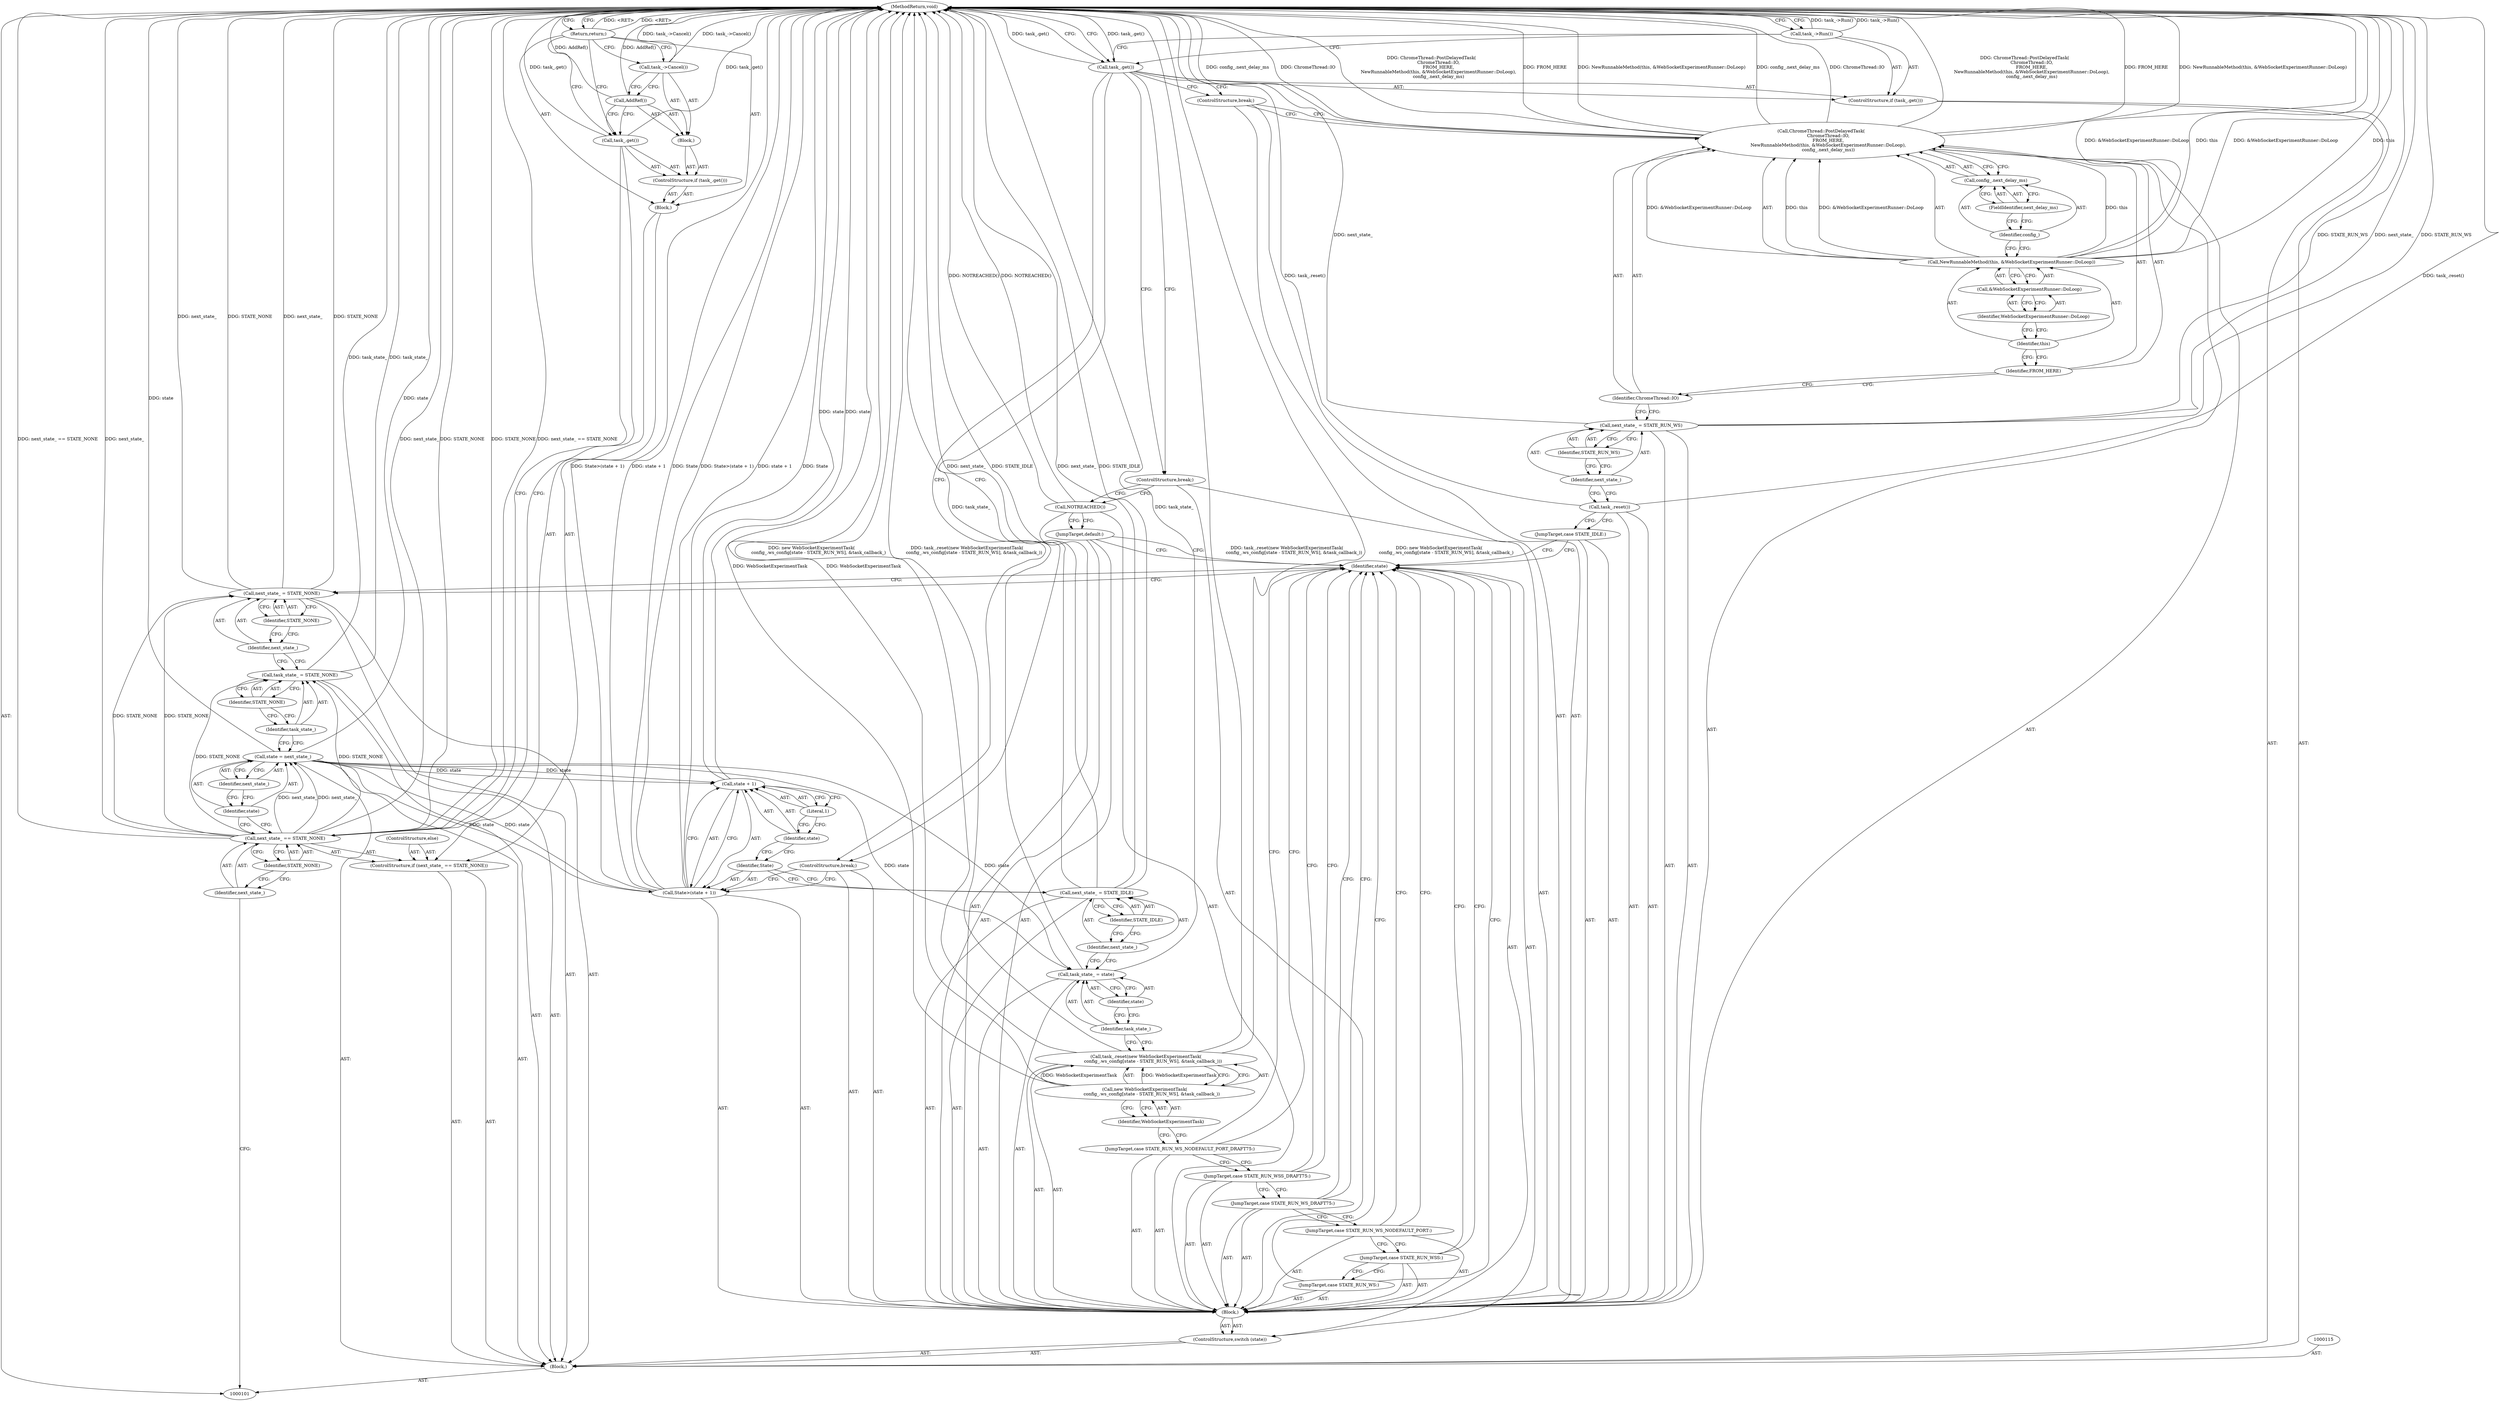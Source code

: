 digraph "0_Chrome_97854fdfa143fde639e62aa64a897edab76a8992" {
"1000171" [label="(MethodReturn,void)"];
"1000102" [label="(Block,)"];
"1000118" [label="(Identifier,next_state_)"];
"1000116" [label="(Call,state = next_state_)"];
"1000117" [label="(Identifier,state)"];
"1000121" [label="(Identifier,STATE_NONE)"];
"1000119" [label="(Call,task_state_ = STATE_NONE)"];
"1000120" [label="(Identifier,task_state_)"];
"1000124" [label="(Identifier,STATE_NONE)"];
"1000122" [label="(Call,next_state_ = STATE_NONE)"];
"1000123" [label="(Identifier,next_state_)"];
"1000126" [label="(Identifier,state)"];
"1000127" [label="(Block,)"];
"1000125" [label="(ControlStructure,switch (state))"];
"1000128" [label="(JumpTarget,case STATE_IDLE:)"];
"1000129" [label="(Call,task_.reset())"];
"1000132" [label="(Identifier,STATE_RUN_WS)"];
"1000130" [label="(Call,next_state_ = STATE_RUN_WS)"];
"1000131" [label="(Identifier,next_state_)"];
"1000133" [label="(Call,ChromeThread::PostDelayedTask(\n          ChromeThread::IO,\n          FROM_HERE,\n          NewRunnableMethod(this, &WebSocketExperimentRunner::DoLoop),\n          config_.next_delay_ms))"];
"1000134" [label="(Identifier,ChromeThread::IO)"];
"1000106" [label="(Identifier,STATE_NONE)"];
"1000103" [label="(ControlStructure,if (next_state_ == STATE_NONE))"];
"1000107" [label="(Block,)"];
"1000104" [label="(Call,next_state_ == STATE_NONE)"];
"1000105" [label="(Identifier,next_state_)"];
"1000135" [label="(Identifier,FROM_HERE)"];
"1000136" [label="(Call,NewRunnableMethod(this, &WebSocketExperimentRunner::DoLoop))"];
"1000137" [label="(Identifier,this)"];
"1000138" [label="(Call,&WebSocketExperimentRunner::DoLoop)"];
"1000139" [label="(Identifier,WebSocketExperimentRunner::DoLoop)"];
"1000140" [label="(Call,config_.next_delay_ms)"];
"1000141" [label="(Identifier,config_)"];
"1000142" [label="(FieldIdentifier,next_delay_ms)"];
"1000143" [label="(ControlStructure,break;)"];
"1000144" [label="(JumpTarget,case STATE_RUN_WS:)"];
"1000145" [label="(JumpTarget,case STATE_RUN_WSS:)"];
"1000146" [label="(JumpTarget,case STATE_RUN_WS_NODEFAULT_PORT:)"];
"1000147" [label="(JumpTarget,case STATE_RUN_WS_DRAFT75:)"];
"1000148" [label="(JumpTarget,case STATE_RUN_WSS_DRAFT75:)"];
"1000149" [label="(JumpTarget,case STATE_RUN_WS_NODEFAULT_PORT_DRAFT75:)"];
"1000110" [label="(Block,)"];
"1000108" [label="(ControlStructure,if (task_.get()))"];
"1000109" [label="(Call,task_.get())"];
"1000151" [label="(Call,new WebSocketExperimentTask(\n          config_.ws_config[state - STATE_RUN_WS], &task_callback_))"];
"1000152" [label="(Identifier,WebSocketExperimentTask)"];
"1000150" [label="(Call,task_.reset(new WebSocketExperimentTask(\n          config_.ws_config[state - STATE_RUN_WS], &task_callback_)))"];
"1000155" [label="(Identifier,state)"];
"1000153" [label="(Call,task_state_ = state)"];
"1000154" [label="(Identifier,task_state_)"];
"1000158" [label="(Identifier,STATE_IDLE)"];
"1000156" [label="(Call,next_state_ = STATE_IDLE)"];
"1000157" [label="(Identifier,next_state_)"];
"1000114" [label="(ControlStructure,else)"];
"1000159" [label="(Call,State>(state + 1))"];
"1000160" [label="(Identifier,State)"];
"1000161" [label="(Call,state + 1)"];
"1000162" [label="(Identifier,state)"];
"1000163" [label="(Literal,1)"];
"1000164" [label="(ControlStructure,break;)"];
"1000165" [label="(JumpTarget,default:)"];
"1000166" [label="(Call,NOTREACHED())"];
"1000111" [label="(Call,AddRef())"];
"1000167" [label="(ControlStructure,break;)"];
"1000168" [label="(ControlStructure,if (task_.get()))"];
"1000169" [label="(Call,task_.get())"];
"1000170" [label="(Call,task_->Run())"];
"1000112" [label="(Call,task_->Cancel())"];
"1000113" [label="(Return,return;)"];
"1000171" -> "1000101"  [label="AST: "];
"1000171" -> "1000113"  [label="CFG: "];
"1000171" -> "1000170"  [label="CFG: "];
"1000171" -> "1000169"  [label="CFG: "];
"1000113" -> "1000171"  [label="DDG: <RET>"];
"1000150" -> "1000171"  [label="DDG: new WebSocketExperimentTask(\n          config_.ws_config[state - STATE_RUN_WS], &task_callback_)"];
"1000150" -> "1000171"  [label="DDG: task_.reset(new WebSocketExperimentTask(\n          config_.ws_config[state - STATE_RUN_WS], &task_callback_))"];
"1000169" -> "1000171"  [label="DDG: task_.get()"];
"1000156" -> "1000171"  [label="DDG: next_state_"];
"1000156" -> "1000171"  [label="DDG: STATE_IDLE"];
"1000104" -> "1000171"  [label="DDG: next_state_ == STATE_NONE"];
"1000104" -> "1000171"  [label="DDG: next_state_"];
"1000104" -> "1000171"  [label="DDG: STATE_NONE"];
"1000159" -> "1000171"  [label="DDG: State"];
"1000159" -> "1000171"  [label="DDG: State>(state + 1)"];
"1000159" -> "1000171"  [label="DDG: state + 1"];
"1000153" -> "1000171"  [label="DDG: task_state_"];
"1000161" -> "1000171"  [label="DDG: state"];
"1000116" -> "1000171"  [label="DDG: state"];
"1000122" -> "1000171"  [label="DDG: next_state_"];
"1000122" -> "1000171"  [label="DDG: STATE_NONE"];
"1000130" -> "1000171"  [label="DDG: STATE_RUN_WS"];
"1000130" -> "1000171"  [label="DDG: next_state_"];
"1000166" -> "1000171"  [label="DDG: NOTREACHED()"];
"1000133" -> "1000171"  [label="DDG: config_.next_delay_ms"];
"1000133" -> "1000171"  [label="DDG: ChromeThread::IO"];
"1000133" -> "1000171"  [label="DDG: ChromeThread::PostDelayedTask(\n          ChromeThread::IO,\n          FROM_HERE,\n          NewRunnableMethod(this, &WebSocketExperimentRunner::DoLoop),\n          config_.next_delay_ms)"];
"1000133" -> "1000171"  [label="DDG: FROM_HERE"];
"1000133" -> "1000171"  [label="DDG: NewRunnableMethod(this, &WebSocketExperimentRunner::DoLoop)"];
"1000151" -> "1000171"  [label="DDG: WebSocketExperimentTask"];
"1000129" -> "1000171"  [label="DDG: task_.reset()"];
"1000112" -> "1000171"  [label="DDG: task_->Cancel()"];
"1000119" -> "1000171"  [label="DDG: task_state_"];
"1000170" -> "1000171"  [label="DDG: task_->Run()"];
"1000136" -> "1000171"  [label="DDG: &WebSocketExperimentRunner::DoLoop"];
"1000136" -> "1000171"  [label="DDG: this"];
"1000111" -> "1000171"  [label="DDG: AddRef()"];
"1000109" -> "1000171"  [label="DDG: task_.get()"];
"1000102" -> "1000101"  [label="AST: "];
"1000103" -> "1000102"  [label="AST: "];
"1000115" -> "1000102"  [label="AST: "];
"1000116" -> "1000102"  [label="AST: "];
"1000119" -> "1000102"  [label="AST: "];
"1000122" -> "1000102"  [label="AST: "];
"1000125" -> "1000102"  [label="AST: "];
"1000168" -> "1000102"  [label="AST: "];
"1000118" -> "1000116"  [label="AST: "];
"1000118" -> "1000117"  [label="CFG: "];
"1000116" -> "1000118"  [label="CFG: "];
"1000116" -> "1000102"  [label="AST: "];
"1000116" -> "1000118"  [label="CFG: "];
"1000117" -> "1000116"  [label="AST: "];
"1000118" -> "1000116"  [label="AST: "];
"1000120" -> "1000116"  [label="CFG: "];
"1000116" -> "1000171"  [label="DDG: state"];
"1000104" -> "1000116"  [label="DDG: next_state_"];
"1000116" -> "1000153"  [label="DDG: state"];
"1000116" -> "1000159"  [label="DDG: state"];
"1000116" -> "1000161"  [label="DDG: state"];
"1000117" -> "1000116"  [label="AST: "];
"1000117" -> "1000104"  [label="CFG: "];
"1000118" -> "1000117"  [label="CFG: "];
"1000121" -> "1000119"  [label="AST: "];
"1000121" -> "1000120"  [label="CFG: "];
"1000119" -> "1000121"  [label="CFG: "];
"1000119" -> "1000102"  [label="AST: "];
"1000119" -> "1000121"  [label="CFG: "];
"1000120" -> "1000119"  [label="AST: "];
"1000121" -> "1000119"  [label="AST: "];
"1000123" -> "1000119"  [label="CFG: "];
"1000119" -> "1000171"  [label="DDG: task_state_"];
"1000104" -> "1000119"  [label="DDG: STATE_NONE"];
"1000120" -> "1000119"  [label="AST: "];
"1000120" -> "1000116"  [label="CFG: "];
"1000121" -> "1000120"  [label="CFG: "];
"1000124" -> "1000122"  [label="AST: "];
"1000124" -> "1000123"  [label="CFG: "];
"1000122" -> "1000124"  [label="CFG: "];
"1000122" -> "1000102"  [label="AST: "];
"1000122" -> "1000124"  [label="CFG: "];
"1000123" -> "1000122"  [label="AST: "];
"1000124" -> "1000122"  [label="AST: "];
"1000126" -> "1000122"  [label="CFG: "];
"1000122" -> "1000171"  [label="DDG: next_state_"];
"1000122" -> "1000171"  [label="DDG: STATE_NONE"];
"1000104" -> "1000122"  [label="DDG: STATE_NONE"];
"1000123" -> "1000122"  [label="AST: "];
"1000123" -> "1000119"  [label="CFG: "];
"1000124" -> "1000123"  [label="CFG: "];
"1000126" -> "1000125"  [label="AST: "];
"1000126" -> "1000122"  [label="CFG: "];
"1000128" -> "1000126"  [label="CFG: "];
"1000144" -> "1000126"  [label="CFG: "];
"1000145" -> "1000126"  [label="CFG: "];
"1000146" -> "1000126"  [label="CFG: "];
"1000147" -> "1000126"  [label="CFG: "];
"1000148" -> "1000126"  [label="CFG: "];
"1000149" -> "1000126"  [label="CFG: "];
"1000165" -> "1000126"  [label="CFG: "];
"1000127" -> "1000125"  [label="AST: "];
"1000128" -> "1000127"  [label="AST: "];
"1000129" -> "1000127"  [label="AST: "];
"1000130" -> "1000127"  [label="AST: "];
"1000133" -> "1000127"  [label="AST: "];
"1000143" -> "1000127"  [label="AST: "];
"1000144" -> "1000127"  [label="AST: "];
"1000145" -> "1000127"  [label="AST: "];
"1000146" -> "1000127"  [label="AST: "];
"1000147" -> "1000127"  [label="AST: "];
"1000148" -> "1000127"  [label="AST: "];
"1000149" -> "1000127"  [label="AST: "];
"1000150" -> "1000127"  [label="AST: "];
"1000153" -> "1000127"  [label="AST: "];
"1000156" -> "1000127"  [label="AST: "];
"1000159" -> "1000127"  [label="AST: "];
"1000164" -> "1000127"  [label="AST: "];
"1000165" -> "1000127"  [label="AST: "];
"1000166" -> "1000127"  [label="AST: "];
"1000167" -> "1000127"  [label="AST: "];
"1000125" -> "1000102"  [label="AST: "];
"1000126" -> "1000125"  [label="AST: "];
"1000127" -> "1000125"  [label="AST: "];
"1000128" -> "1000127"  [label="AST: "];
"1000128" -> "1000126"  [label="CFG: "];
"1000129" -> "1000128"  [label="CFG: "];
"1000129" -> "1000127"  [label="AST: "];
"1000129" -> "1000128"  [label="CFG: "];
"1000131" -> "1000129"  [label="CFG: "];
"1000129" -> "1000171"  [label="DDG: task_.reset()"];
"1000132" -> "1000130"  [label="AST: "];
"1000132" -> "1000131"  [label="CFG: "];
"1000130" -> "1000132"  [label="CFG: "];
"1000130" -> "1000127"  [label="AST: "];
"1000130" -> "1000132"  [label="CFG: "];
"1000131" -> "1000130"  [label="AST: "];
"1000132" -> "1000130"  [label="AST: "];
"1000134" -> "1000130"  [label="CFG: "];
"1000130" -> "1000171"  [label="DDG: STATE_RUN_WS"];
"1000130" -> "1000171"  [label="DDG: next_state_"];
"1000131" -> "1000130"  [label="AST: "];
"1000131" -> "1000129"  [label="CFG: "];
"1000132" -> "1000131"  [label="CFG: "];
"1000133" -> "1000127"  [label="AST: "];
"1000133" -> "1000140"  [label="CFG: "];
"1000134" -> "1000133"  [label="AST: "];
"1000135" -> "1000133"  [label="AST: "];
"1000136" -> "1000133"  [label="AST: "];
"1000140" -> "1000133"  [label="AST: "];
"1000143" -> "1000133"  [label="CFG: "];
"1000133" -> "1000171"  [label="DDG: config_.next_delay_ms"];
"1000133" -> "1000171"  [label="DDG: ChromeThread::IO"];
"1000133" -> "1000171"  [label="DDG: ChromeThread::PostDelayedTask(\n          ChromeThread::IO,\n          FROM_HERE,\n          NewRunnableMethod(this, &WebSocketExperimentRunner::DoLoop),\n          config_.next_delay_ms)"];
"1000133" -> "1000171"  [label="DDG: FROM_HERE"];
"1000133" -> "1000171"  [label="DDG: NewRunnableMethod(this, &WebSocketExperimentRunner::DoLoop)"];
"1000136" -> "1000133"  [label="DDG: this"];
"1000136" -> "1000133"  [label="DDG: &WebSocketExperimentRunner::DoLoop"];
"1000134" -> "1000133"  [label="AST: "];
"1000134" -> "1000130"  [label="CFG: "];
"1000135" -> "1000134"  [label="CFG: "];
"1000106" -> "1000104"  [label="AST: "];
"1000106" -> "1000105"  [label="CFG: "];
"1000104" -> "1000106"  [label="CFG: "];
"1000103" -> "1000102"  [label="AST: "];
"1000104" -> "1000103"  [label="AST: "];
"1000107" -> "1000103"  [label="AST: "];
"1000114" -> "1000103"  [label="AST: "];
"1000107" -> "1000103"  [label="AST: "];
"1000108" -> "1000107"  [label="AST: "];
"1000113" -> "1000107"  [label="AST: "];
"1000104" -> "1000103"  [label="AST: "];
"1000104" -> "1000106"  [label="CFG: "];
"1000105" -> "1000104"  [label="AST: "];
"1000106" -> "1000104"  [label="AST: "];
"1000109" -> "1000104"  [label="CFG: "];
"1000117" -> "1000104"  [label="CFG: "];
"1000104" -> "1000171"  [label="DDG: next_state_ == STATE_NONE"];
"1000104" -> "1000171"  [label="DDG: next_state_"];
"1000104" -> "1000171"  [label="DDG: STATE_NONE"];
"1000104" -> "1000116"  [label="DDG: next_state_"];
"1000104" -> "1000119"  [label="DDG: STATE_NONE"];
"1000104" -> "1000122"  [label="DDG: STATE_NONE"];
"1000105" -> "1000104"  [label="AST: "];
"1000105" -> "1000101"  [label="CFG: "];
"1000106" -> "1000105"  [label="CFG: "];
"1000135" -> "1000133"  [label="AST: "];
"1000135" -> "1000134"  [label="CFG: "];
"1000137" -> "1000135"  [label="CFG: "];
"1000136" -> "1000133"  [label="AST: "];
"1000136" -> "1000138"  [label="CFG: "];
"1000137" -> "1000136"  [label="AST: "];
"1000138" -> "1000136"  [label="AST: "];
"1000141" -> "1000136"  [label="CFG: "];
"1000136" -> "1000171"  [label="DDG: &WebSocketExperimentRunner::DoLoop"];
"1000136" -> "1000171"  [label="DDG: this"];
"1000136" -> "1000133"  [label="DDG: this"];
"1000136" -> "1000133"  [label="DDG: &WebSocketExperimentRunner::DoLoop"];
"1000137" -> "1000136"  [label="AST: "];
"1000137" -> "1000135"  [label="CFG: "];
"1000139" -> "1000137"  [label="CFG: "];
"1000138" -> "1000136"  [label="AST: "];
"1000138" -> "1000139"  [label="CFG: "];
"1000139" -> "1000138"  [label="AST: "];
"1000136" -> "1000138"  [label="CFG: "];
"1000139" -> "1000138"  [label="AST: "];
"1000139" -> "1000137"  [label="CFG: "];
"1000138" -> "1000139"  [label="CFG: "];
"1000140" -> "1000133"  [label="AST: "];
"1000140" -> "1000142"  [label="CFG: "];
"1000141" -> "1000140"  [label="AST: "];
"1000142" -> "1000140"  [label="AST: "];
"1000133" -> "1000140"  [label="CFG: "];
"1000141" -> "1000140"  [label="AST: "];
"1000141" -> "1000136"  [label="CFG: "];
"1000142" -> "1000141"  [label="CFG: "];
"1000142" -> "1000140"  [label="AST: "];
"1000142" -> "1000141"  [label="CFG: "];
"1000140" -> "1000142"  [label="CFG: "];
"1000143" -> "1000127"  [label="AST: "];
"1000143" -> "1000133"  [label="CFG: "];
"1000169" -> "1000143"  [label="CFG: "];
"1000144" -> "1000127"  [label="AST: "];
"1000144" -> "1000126"  [label="CFG: "];
"1000145" -> "1000144"  [label="CFG: "];
"1000145" -> "1000127"  [label="AST: "];
"1000145" -> "1000126"  [label="CFG: "];
"1000145" -> "1000144"  [label="CFG: "];
"1000146" -> "1000145"  [label="CFG: "];
"1000146" -> "1000127"  [label="AST: "];
"1000146" -> "1000126"  [label="CFG: "];
"1000146" -> "1000145"  [label="CFG: "];
"1000147" -> "1000146"  [label="CFG: "];
"1000147" -> "1000127"  [label="AST: "];
"1000147" -> "1000126"  [label="CFG: "];
"1000147" -> "1000146"  [label="CFG: "];
"1000148" -> "1000147"  [label="CFG: "];
"1000148" -> "1000127"  [label="AST: "];
"1000148" -> "1000126"  [label="CFG: "];
"1000148" -> "1000147"  [label="CFG: "];
"1000149" -> "1000148"  [label="CFG: "];
"1000149" -> "1000127"  [label="AST: "];
"1000149" -> "1000126"  [label="CFG: "];
"1000149" -> "1000148"  [label="CFG: "];
"1000152" -> "1000149"  [label="CFG: "];
"1000110" -> "1000108"  [label="AST: "];
"1000111" -> "1000110"  [label="AST: "];
"1000112" -> "1000110"  [label="AST: "];
"1000108" -> "1000107"  [label="AST: "];
"1000109" -> "1000108"  [label="AST: "];
"1000110" -> "1000108"  [label="AST: "];
"1000109" -> "1000108"  [label="AST: "];
"1000109" -> "1000104"  [label="CFG: "];
"1000111" -> "1000109"  [label="CFG: "];
"1000113" -> "1000109"  [label="CFG: "];
"1000109" -> "1000171"  [label="DDG: task_.get()"];
"1000151" -> "1000150"  [label="AST: "];
"1000151" -> "1000152"  [label="CFG: "];
"1000152" -> "1000151"  [label="AST: "];
"1000150" -> "1000151"  [label="CFG: "];
"1000151" -> "1000171"  [label="DDG: WebSocketExperimentTask"];
"1000151" -> "1000150"  [label="DDG: WebSocketExperimentTask"];
"1000152" -> "1000151"  [label="AST: "];
"1000152" -> "1000149"  [label="CFG: "];
"1000151" -> "1000152"  [label="CFG: "];
"1000150" -> "1000127"  [label="AST: "];
"1000150" -> "1000151"  [label="CFG: "];
"1000151" -> "1000150"  [label="AST: "];
"1000154" -> "1000150"  [label="CFG: "];
"1000150" -> "1000171"  [label="DDG: new WebSocketExperimentTask(\n          config_.ws_config[state - STATE_RUN_WS], &task_callback_)"];
"1000150" -> "1000171"  [label="DDG: task_.reset(new WebSocketExperimentTask(\n          config_.ws_config[state - STATE_RUN_WS], &task_callback_))"];
"1000151" -> "1000150"  [label="DDG: WebSocketExperimentTask"];
"1000155" -> "1000153"  [label="AST: "];
"1000155" -> "1000154"  [label="CFG: "];
"1000153" -> "1000155"  [label="CFG: "];
"1000153" -> "1000127"  [label="AST: "];
"1000153" -> "1000155"  [label="CFG: "];
"1000154" -> "1000153"  [label="AST: "];
"1000155" -> "1000153"  [label="AST: "];
"1000157" -> "1000153"  [label="CFG: "];
"1000153" -> "1000171"  [label="DDG: task_state_"];
"1000116" -> "1000153"  [label="DDG: state"];
"1000154" -> "1000153"  [label="AST: "];
"1000154" -> "1000150"  [label="CFG: "];
"1000155" -> "1000154"  [label="CFG: "];
"1000158" -> "1000156"  [label="AST: "];
"1000158" -> "1000157"  [label="CFG: "];
"1000156" -> "1000158"  [label="CFG: "];
"1000156" -> "1000127"  [label="AST: "];
"1000156" -> "1000158"  [label="CFG: "];
"1000157" -> "1000156"  [label="AST: "];
"1000158" -> "1000156"  [label="AST: "];
"1000160" -> "1000156"  [label="CFG: "];
"1000156" -> "1000171"  [label="DDG: next_state_"];
"1000156" -> "1000171"  [label="DDG: STATE_IDLE"];
"1000157" -> "1000156"  [label="AST: "];
"1000157" -> "1000153"  [label="CFG: "];
"1000158" -> "1000157"  [label="CFG: "];
"1000114" -> "1000103"  [label="AST: "];
"1000159" -> "1000127"  [label="AST: "];
"1000159" -> "1000161"  [label="CFG: "];
"1000160" -> "1000159"  [label="AST: "];
"1000161" -> "1000159"  [label="AST: "];
"1000164" -> "1000159"  [label="CFG: "];
"1000159" -> "1000171"  [label="DDG: State"];
"1000159" -> "1000171"  [label="DDG: State>(state + 1)"];
"1000159" -> "1000171"  [label="DDG: state + 1"];
"1000116" -> "1000159"  [label="DDG: state"];
"1000160" -> "1000159"  [label="AST: "];
"1000160" -> "1000156"  [label="CFG: "];
"1000162" -> "1000160"  [label="CFG: "];
"1000161" -> "1000159"  [label="AST: "];
"1000161" -> "1000163"  [label="CFG: "];
"1000162" -> "1000161"  [label="AST: "];
"1000163" -> "1000161"  [label="AST: "];
"1000159" -> "1000161"  [label="CFG: "];
"1000161" -> "1000171"  [label="DDG: state"];
"1000116" -> "1000161"  [label="DDG: state"];
"1000162" -> "1000161"  [label="AST: "];
"1000162" -> "1000160"  [label="CFG: "];
"1000163" -> "1000162"  [label="CFG: "];
"1000163" -> "1000161"  [label="AST: "];
"1000163" -> "1000162"  [label="CFG: "];
"1000161" -> "1000163"  [label="CFG: "];
"1000164" -> "1000127"  [label="AST: "];
"1000164" -> "1000159"  [label="CFG: "];
"1000169" -> "1000164"  [label="CFG: "];
"1000165" -> "1000127"  [label="AST: "];
"1000165" -> "1000126"  [label="CFG: "];
"1000166" -> "1000165"  [label="CFG: "];
"1000166" -> "1000127"  [label="AST: "];
"1000166" -> "1000165"  [label="CFG: "];
"1000167" -> "1000166"  [label="CFG: "];
"1000166" -> "1000171"  [label="DDG: NOTREACHED()"];
"1000111" -> "1000110"  [label="AST: "];
"1000111" -> "1000109"  [label="CFG: "];
"1000112" -> "1000111"  [label="CFG: "];
"1000111" -> "1000171"  [label="DDG: AddRef()"];
"1000167" -> "1000127"  [label="AST: "];
"1000167" -> "1000166"  [label="CFG: "];
"1000169" -> "1000167"  [label="CFG: "];
"1000168" -> "1000102"  [label="AST: "];
"1000169" -> "1000168"  [label="AST: "];
"1000170" -> "1000168"  [label="AST: "];
"1000169" -> "1000168"  [label="AST: "];
"1000169" -> "1000143"  [label="CFG: "];
"1000169" -> "1000164"  [label="CFG: "];
"1000169" -> "1000167"  [label="CFG: "];
"1000170" -> "1000169"  [label="CFG: "];
"1000171" -> "1000169"  [label="CFG: "];
"1000169" -> "1000171"  [label="DDG: task_.get()"];
"1000170" -> "1000168"  [label="AST: "];
"1000170" -> "1000169"  [label="CFG: "];
"1000171" -> "1000170"  [label="CFG: "];
"1000170" -> "1000171"  [label="DDG: task_->Run()"];
"1000112" -> "1000110"  [label="AST: "];
"1000112" -> "1000111"  [label="CFG: "];
"1000113" -> "1000112"  [label="CFG: "];
"1000112" -> "1000171"  [label="DDG: task_->Cancel()"];
"1000113" -> "1000107"  [label="AST: "];
"1000113" -> "1000112"  [label="CFG: "];
"1000113" -> "1000109"  [label="CFG: "];
"1000171" -> "1000113"  [label="CFG: "];
"1000113" -> "1000171"  [label="DDG: <RET>"];
}
